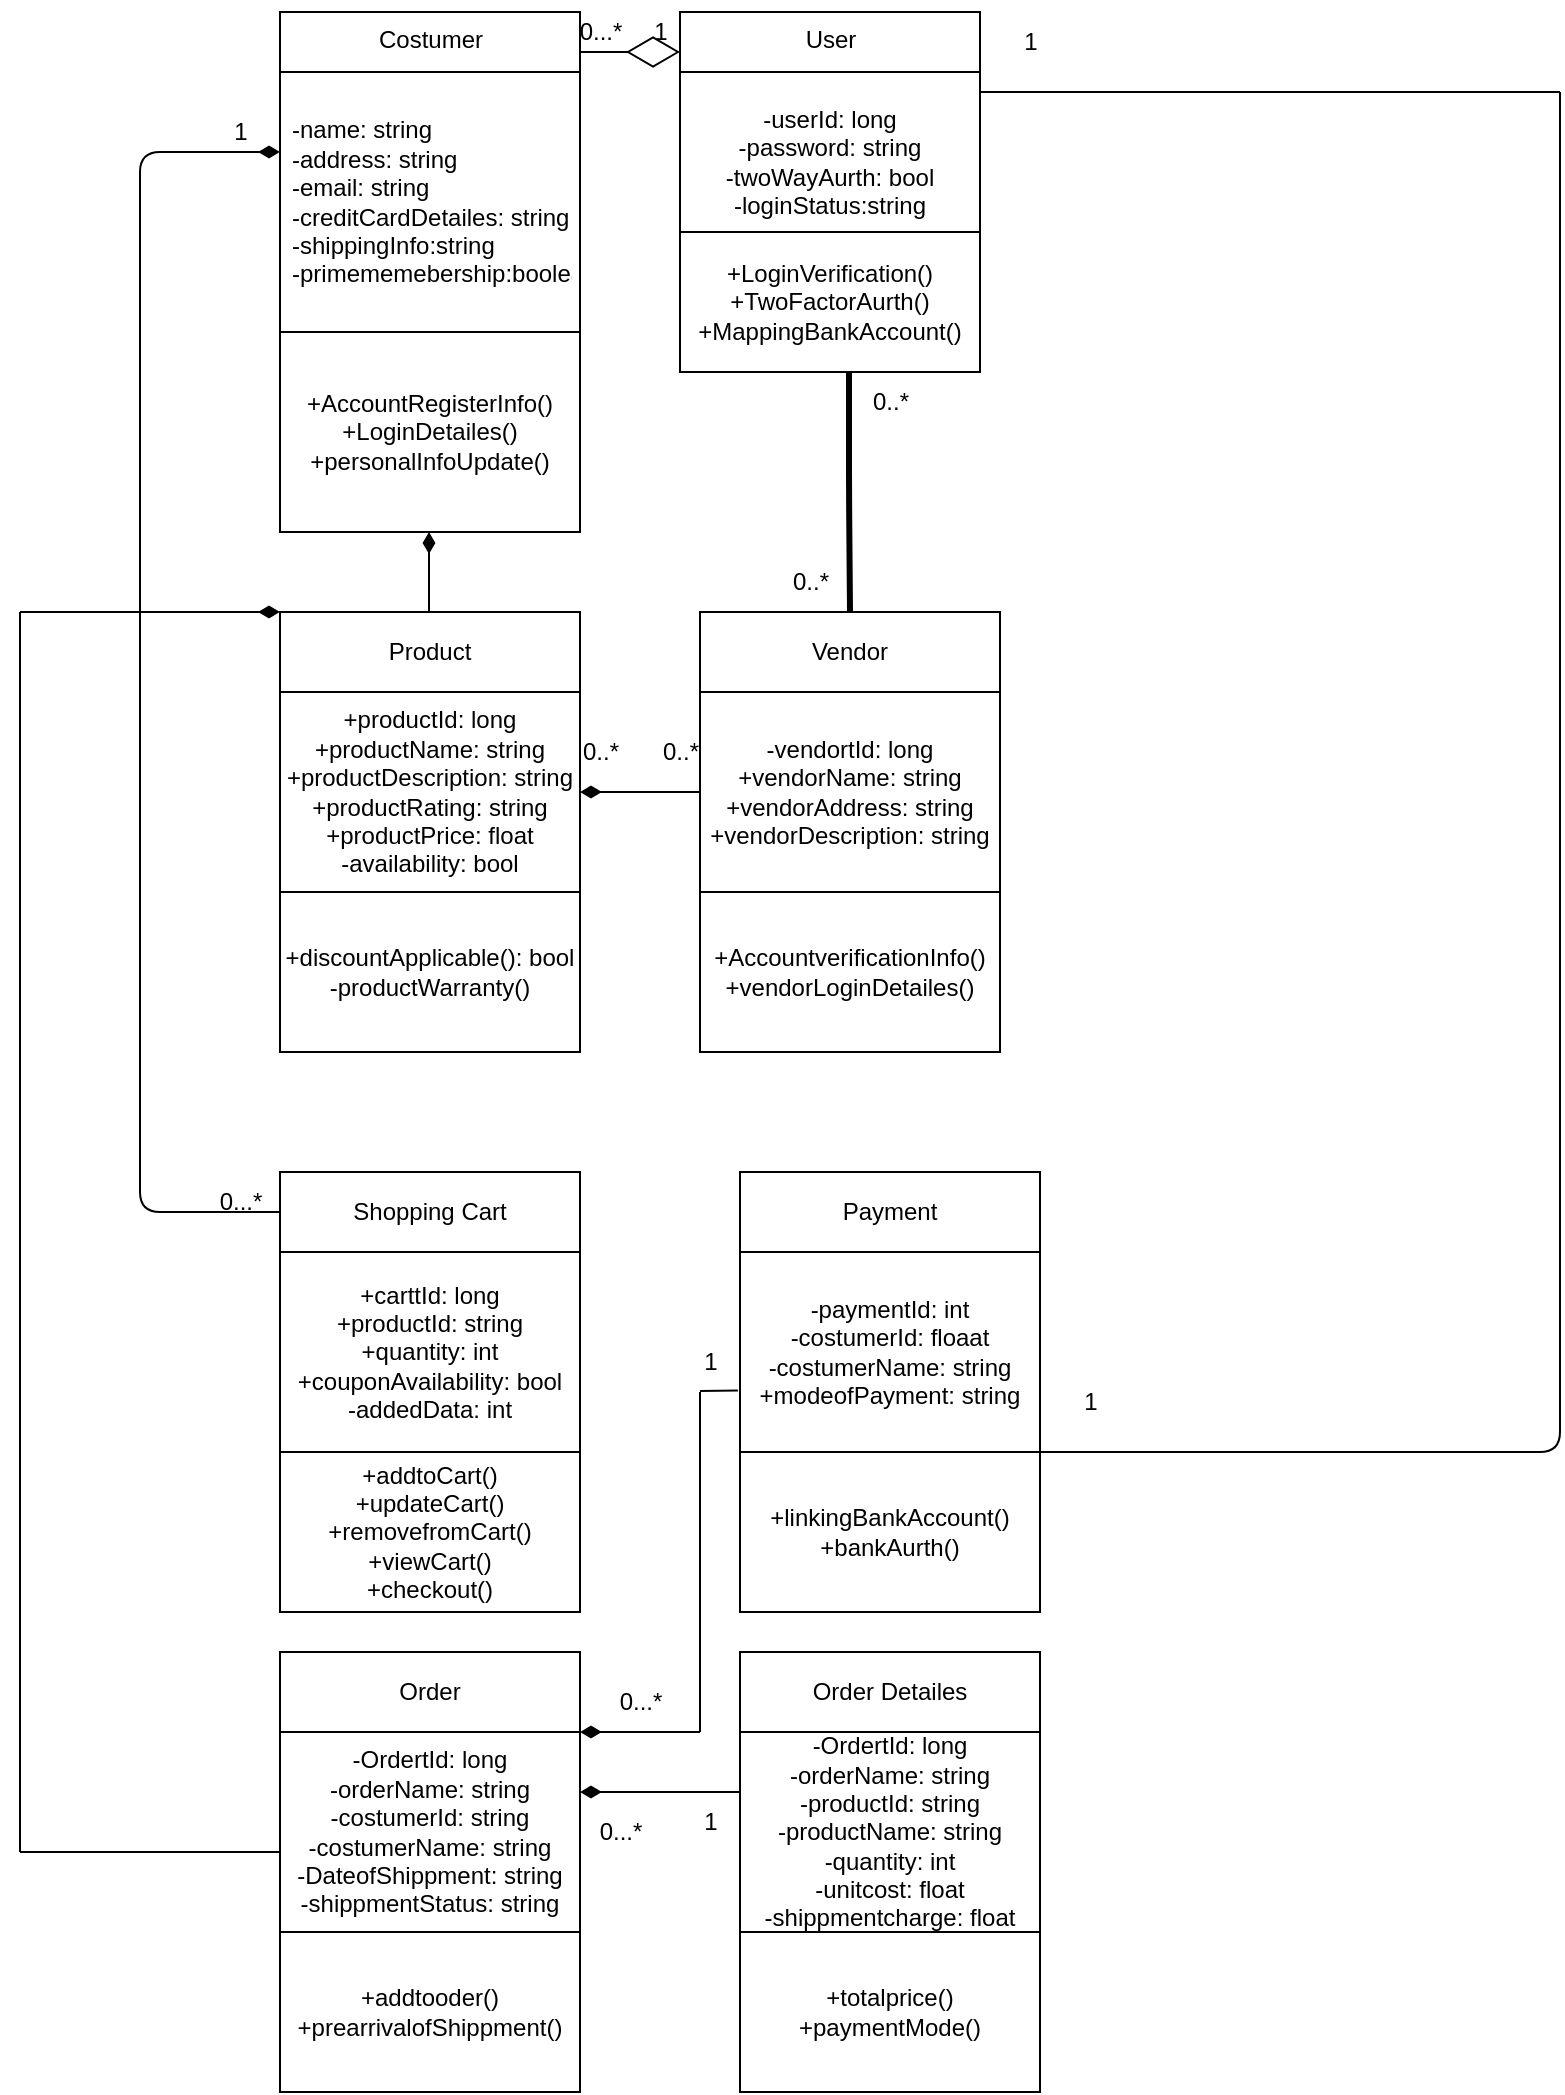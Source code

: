 <mxfile>
    <diagram id="6UGlPd9NpdzViSpiXIjZ" name="Page-1">
        <mxGraphModel dx="1874" dy="599" grid="1" gridSize="10" guides="1" tooltips="1" connect="1" arrows="1" fold="1" page="1" pageScale="1" pageWidth="850" pageHeight="1100" math="0" shadow="0">
            <root>
                <mxCell id="0"/>
                <mxCell id="1" parent="0"/>
                <mxCell id="2" value="Costumer" style="swimlane;fontStyle=0;align=center;verticalAlign=top;childLayout=stackLayout;horizontal=1;startSize=30;horizontalStack=0;resizeParent=1;resizeParentMax=0;resizeLast=0;collapsible=0;marginBottom=0;html=1;" vertex="1" parent="1">
                    <mxGeometry x="100" y="40" width="150" height="160" as="geometry"/>
                </mxCell>
                <mxCell id="4" value="-name: string&lt;br&gt;-address: string&lt;br&gt;-email: string&lt;br&gt;-creditCardDetailes: string&lt;br&gt;-shippingInfo:string&lt;br&gt;-primememebership:boolean" style="text;html=1;strokeColor=none;fillColor=none;align=left;verticalAlign=middle;spacingLeft=4;spacingRight=4;overflow=hidden;rotatable=0;points=[[0,0.5],[1,0.5]];portConstraint=eastwest;" vertex="1" parent="2">
                    <mxGeometry y="30" width="150" height="130" as="geometry"/>
                </mxCell>
                <mxCell id="10" value="+AccountRegisterInfo()&lt;br&gt;+LoginDetailes()&lt;br&gt;+personalInfoUpdate()" style="rounded=0;whiteSpace=wrap;html=1;" vertex="1" parent="1">
                    <mxGeometry x="100" y="200" width="150" height="100" as="geometry"/>
                </mxCell>
                <mxCell id="11" value="" style="endArrow=diamondThin;endFill=0;endSize=24;html=1;" edge="1" parent="1">
                    <mxGeometry width="160" relative="1" as="geometry">
                        <mxPoint x="250" y="60" as="sourcePoint"/>
                        <mxPoint x="300" y="60" as="targetPoint"/>
                    </mxGeometry>
                </mxCell>
                <mxCell id="12" value="User" style="swimlane;fontStyle=0;align=center;verticalAlign=top;childLayout=stackLayout;horizontal=1;startSize=30;horizontalStack=0;resizeParent=1;resizeParentMax=0;resizeLast=0;collapsible=0;marginBottom=0;html=1;" vertex="1" parent="1">
                    <mxGeometry x="300" y="40" width="150" height="120" as="geometry"/>
                </mxCell>
                <mxCell id="15" value="-userId: long&lt;br&gt;-password: string&lt;br&gt;-twoWayAurth: bool&lt;br&gt;-loginStatus:string" style="rounded=0;whiteSpace=wrap;html=1;" vertex="1" parent="12">
                    <mxGeometry y="30" width="150" height="90" as="geometry"/>
                </mxCell>
                <mxCell id="17" value="+LoginVerification()&lt;br&gt;+TwoFactorAurth()&lt;br&gt;+MappingBankAccount()" style="rounded=0;whiteSpace=wrap;html=1;" vertex="1" parent="1">
                    <mxGeometry x="300" y="150" width="150" height="70" as="geometry"/>
                </mxCell>
                <mxCell id="19" value="" style="rounded=0;whiteSpace=wrap;html=1;" vertex="1" parent="1">
                    <mxGeometry x="100" y="340" width="150" height="220" as="geometry"/>
                </mxCell>
                <mxCell id="21" value="Product" style="rounded=0;whiteSpace=wrap;html=1;" vertex="1" parent="1">
                    <mxGeometry x="100" y="340" width="150" height="40" as="geometry"/>
                </mxCell>
                <mxCell id="22" value="+productId: long&lt;br&gt;+productName: string&lt;br&gt;+productDescription: string&lt;br&gt;+productRating: string&lt;br&gt;+productPrice: float&lt;br&gt;-availability: bool" style="rounded=0;whiteSpace=wrap;html=1;" vertex="1" parent="1">
                    <mxGeometry x="100" y="380" width="150" height="100" as="geometry"/>
                </mxCell>
                <mxCell id="23" value="+discountApplicable(): bool&lt;br&gt;-productWarranty()&lt;br&gt;" style="rounded=0;whiteSpace=wrap;html=1;" vertex="1" parent="1">
                    <mxGeometry x="100" y="480" width="150" height="80" as="geometry"/>
                </mxCell>
                <mxCell id="24" value="" style="endArrow=none;startArrow=diamondThin;endFill=0;startFill=1;html=1;verticalAlign=bottom;labelBackgroundColor=none;strokeWidth=1;startSize=8;endSize=8;" edge="1" parent="1">
                    <mxGeometry width="160" relative="1" as="geometry">
                        <mxPoint x="174.5" y="300" as="sourcePoint"/>
                        <mxPoint x="174.5" y="340" as="targetPoint"/>
                        <Array as="points">
                            <mxPoint x="174.5" y="320"/>
                        </Array>
                    </mxGeometry>
                </mxCell>
                <mxCell id="25" value="" style="rounded=0;whiteSpace=wrap;html=1;" vertex="1" parent="1">
                    <mxGeometry x="310" y="340" width="150" height="220" as="geometry"/>
                </mxCell>
                <mxCell id="26" value="Vendor" style="rounded=0;whiteSpace=wrap;html=1;" vertex="1" parent="1">
                    <mxGeometry x="310" y="340" width="150" height="40" as="geometry"/>
                </mxCell>
                <mxCell id="27" value="-vendortId: long&lt;br&gt;+vendorName: string&lt;br&gt;+vendorAddress: string&lt;br&gt;+vendorDescription: string" style="rounded=0;whiteSpace=wrap;html=1;" vertex="1" parent="1">
                    <mxGeometry x="310" y="380" width="150" height="100" as="geometry"/>
                </mxCell>
                <mxCell id="28" value="+AccountverificationInfo()&lt;br&gt;+vendorLoginDetailes()&lt;br&gt;" style="rounded=0;whiteSpace=wrap;html=1;" vertex="1" parent="1">
                    <mxGeometry x="310" y="480" width="150" height="80" as="geometry"/>
                </mxCell>
                <mxCell id="30" value="" style="endArrow=none;startArrow=diamondThin;endFill=0;startFill=1;html=1;verticalAlign=bottom;labelBackgroundColor=none;strokeWidth=1;startSize=8;endSize=8;exitX=1;exitY=0.5;exitDx=0;exitDy=0;" edge="1" parent="1" source="22">
                    <mxGeometry width="160" relative="1" as="geometry">
                        <mxPoint x="280" y="430" as="sourcePoint"/>
                        <mxPoint x="310" y="430" as="targetPoint"/>
                        <Array as="points">
                            <mxPoint x="310" y="430"/>
                        </Array>
                    </mxGeometry>
                </mxCell>
                <mxCell id="32" value="" style="endArrow=none;startArrow=none;endFill=0;startFill=0;endSize=8;html=1;verticalAlign=bottom;labelBackgroundColor=none;strokeWidth=3;entryX=0.5;entryY=0;entryDx=0;entryDy=0;" edge="1" parent="1" target="26">
                    <mxGeometry width="160" relative="1" as="geometry">
                        <mxPoint x="384.5" y="220" as="sourcePoint"/>
                        <mxPoint x="384.5" y="330" as="targetPoint"/>
                        <Array as="points">
                            <mxPoint x="384.5" y="250"/>
                            <mxPoint x="384.5" y="280"/>
                        </Array>
                    </mxGeometry>
                </mxCell>
                <mxCell id="33" value="" style="rounded=0;whiteSpace=wrap;html=1;" vertex="1" parent="1">
                    <mxGeometry x="100" y="620" width="150" height="220" as="geometry"/>
                </mxCell>
                <mxCell id="34" value="Shopping Cart" style="rounded=0;whiteSpace=wrap;html=1;" vertex="1" parent="1">
                    <mxGeometry x="100" y="620" width="150" height="40" as="geometry"/>
                </mxCell>
                <mxCell id="35" value="+carttId: long&lt;br&gt;+productId: string&lt;br&gt;+quantity: int&lt;br&gt;+couponAvailability: bool&lt;br&gt;-addedData: int" style="rounded=0;whiteSpace=wrap;html=1;" vertex="1" parent="1">
                    <mxGeometry x="100" y="660" width="150" height="100" as="geometry"/>
                </mxCell>
                <mxCell id="36" value="+addtoCart()&lt;br&gt;+updateCart()&lt;br&gt;+removefromCart()&lt;br&gt;+viewCart()&lt;br&gt;+checkout()" style="rounded=0;whiteSpace=wrap;html=1;" vertex="1" parent="1">
                    <mxGeometry x="100" y="760" width="150" height="80" as="geometry"/>
                </mxCell>
                <mxCell id="37" value="" style="endArrow=none;startArrow=diamondThin;endFill=0;startFill=1;html=1;verticalAlign=bottom;labelBackgroundColor=none;strokeWidth=1;startSize=8;endSize=8;" edge="1" parent="1">
                    <mxGeometry width="160" relative="1" as="geometry">
                        <mxPoint x="100" y="110" as="sourcePoint"/>
                        <mxPoint x="100" y="640" as="targetPoint"/>
                        <Array as="points">
                            <mxPoint x="30" y="110"/>
                            <mxPoint x="30" y="640"/>
                        </Array>
                    </mxGeometry>
                </mxCell>
                <mxCell id="39" value="" style="rounded=0;whiteSpace=wrap;html=1;" vertex="1" parent="1">
                    <mxGeometry x="100" y="860" width="150" height="220" as="geometry"/>
                </mxCell>
                <mxCell id="40" value="Order" style="rounded=0;whiteSpace=wrap;html=1;" vertex="1" parent="1">
                    <mxGeometry x="100" y="860" width="150" height="40" as="geometry"/>
                </mxCell>
                <mxCell id="41" value="-OrdertId: long&lt;br&gt;-orderName: string&lt;br&gt;-costumerId: string&lt;br&gt;-costumerName: string&lt;br&gt;-DateofShippment: string&lt;br&gt;-shippmentStatus: string&lt;br&gt;" style="rounded=0;whiteSpace=wrap;html=1;" vertex="1" parent="1">
                    <mxGeometry x="100" y="900" width="150" height="100" as="geometry"/>
                </mxCell>
                <mxCell id="42" value="+addtooder()&lt;br&gt;+prearrivalofShippment()" style="rounded=0;whiteSpace=wrap;html=1;" vertex="1" parent="1">
                    <mxGeometry x="100" y="1000" width="150" height="80" as="geometry"/>
                </mxCell>
                <mxCell id="44" value="" style="endArrow=none;startArrow=diamondThin;endFill=0;startFill=1;html=1;verticalAlign=bottom;labelBackgroundColor=none;strokeWidth=1;startSize=8;endSize=8;" edge="1" parent="1">
                    <mxGeometry width="160" relative="1" as="geometry">
                        <mxPoint x="250" y="930" as="sourcePoint"/>
                        <mxPoint x="330" y="930" as="targetPoint"/>
                    </mxGeometry>
                </mxCell>
                <mxCell id="45" value="" style="rounded=0;whiteSpace=wrap;html=1;" vertex="1" parent="1">
                    <mxGeometry x="330" y="860" width="150" height="220" as="geometry"/>
                </mxCell>
                <mxCell id="46" value="Order Detailes" style="rounded=0;whiteSpace=wrap;html=1;" vertex="1" parent="1">
                    <mxGeometry x="330" y="860" width="150" height="40" as="geometry"/>
                </mxCell>
                <mxCell id="47" value="-OrdertId: long&lt;br&gt;-orderName: string&lt;br&gt;-productId: string&lt;br&gt;-productName: string&lt;br&gt;-quantity: int&lt;br&gt;-unitcost: float&lt;br&gt;-shippmentcharge: float" style="rounded=0;whiteSpace=wrap;html=1;" vertex="1" parent="1">
                    <mxGeometry x="330" y="900" width="150" height="100" as="geometry"/>
                </mxCell>
                <mxCell id="48" value="+totalprice()&lt;br&gt;+paymentMode()" style="rounded=0;whiteSpace=wrap;html=1;" vertex="1" parent="1">
                    <mxGeometry x="330" y="1000" width="150" height="80" as="geometry"/>
                </mxCell>
                <mxCell id="51" value="" style="endArrow=none;html=1;" edge="1" parent="1">
                    <mxGeometry width="50" height="50" relative="1" as="geometry">
                        <mxPoint x="-30" y="960" as="sourcePoint"/>
                        <mxPoint x="100" y="960" as="targetPoint"/>
                    </mxGeometry>
                </mxCell>
                <mxCell id="53" value="" style="endArrow=none;html=1;" edge="1" parent="1">
                    <mxGeometry width="50" height="50" relative="1" as="geometry">
                        <mxPoint x="-30" y="340" as="sourcePoint"/>
                        <mxPoint x="-30" y="960" as="targetPoint"/>
                    </mxGeometry>
                </mxCell>
                <mxCell id="54" value="" style="endArrow=none;startArrow=diamondThin;endFill=0;startFill=1;html=1;verticalAlign=bottom;labelBackgroundColor=none;strokeWidth=1;startSize=8;endSize=8;exitX=0;exitY=0;exitDx=0;exitDy=0;" edge="1" parent="1" source="21">
                    <mxGeometry width="160" relative="1" as="geometry">
                        <mxPoint x="70" y="310" as="sourcePoint"/>
                        <mxPoint x="-30" y="340" as="targetPoint"/>
                    </mxGeometry>
                </mxCell>
                <mxCell id="55" value="" style="rounded=0;whiteSpace=wrap;html=1;" vertex="1" parent="1">
                    <mxGeometry x="330" y="620" width="150" height="220" as="geometry"/>
                </mxCell>
                <mxCell id="56" value="Payment" style="rounded=0;whiteSpace=wrap;html=1;" vertex="1" parent="1">
                    <mxGeometry x="330" y="620" width="150" height="40" as="geometry"/>
                </mxCell>
                <mxCell id="57" value="-paymentId: int&lt;br&gt;-costumerId: floaat&lt;br&gt;-costumerName: string&lt;br&gt;+modeofPayment: string&lt;br&gt;" style="rounded=0;whiteSpace=wrap;html=1;" vertex="1" parent="1">
                    <mxGeometry x="330" y="660" width="150" height="100" as="geometry"/>
                </mxCell>
                <mxCell id="58" value="+linkingBankAccount()&lt;br&gt;+bankAurth()&lt;br&gt;" style="rounded=0;whiteSpace=wrap;html=1;" vertex="1" parent="1">
                    <mxGeometry x="330" y="760" width="150" height="80" as="geometry"/>
                </mxCell>
                <mxCell id="59" value="" style="endArrow=none;html=1;" edge="1" parent="1">
                    <mxGeometry width="50" height="50" relative="1" as="geometry">
                        <mxPoint x="310" y="900" as="sourcePoint"/>
                        <mxPoint x="310" y="730" as="targetPoint"/>
                    </mxGeometry>
                </mxCell>
                <mxCell id="65" value="" style="endArrow=none;startArrow=diamondThin;endFill=0;startFill=1;html=1;verticalAlign=bottom;labelBackgroundColor=none;strokeWidth=1;startSize=8;endSize=8;" edge="1" parent="1">
                    <mxGeometry width="160" relative="1" as="geometry">
                        <mxPoint x="250" y="900" as="sourcePoint"/>
                        <mxPoint x="310" y="900" as="targetPoint"/>
                    </mxGeometry>
                </mxCell>
                <mxCell id="66" value="" style="endArrow=none;html=1;entryX=-0.007;entryY=0.692;entryDx=0;entryDy=0;entryPerimeter=0;" edge="1" parent="1" target="57">
                    <mxGeometry width="50" height="50" relative="1" as="geometry">
                        <mxPoint x="310" y="729.5" as="sourcePoint"/>
                        <mxPoint x="330" y="730" as="targetPoint"/>
                    </mxGeometry>
                </mxCell>
                <mxCell id="67" value="0...*" style="text;html=1;align=center;verticalAlign=middle;resizable=0;points=[];autosize=1;strokeColor=none;fillColor=none;" vertex="1" parent="1">
                    <mxGeometry x="240" y="35" width="40" height="30" as="geometry"/>
                </mxCell>
                <mxCell id="68" value="1" style="text;html=1;align=center;verticalAlign=middle;resizable=0;points=[];autosize=1;strokeColor=none;fillColor=none;" vertex="1" parent="1">
                    <mxGeometry x="275" y="35" width="30" height="30" as="geometry"/>
                </mxCell>
                <mxCell id="70" value="0..*" style="text;html=1;align=center;verticalAlign=middle;resizable=0;points=[];autosize=1;strokeColor=none;fillColor=none;" vertex="1" parent="1">
                    <mxGeometry x="240" y="395" width="40" height="30" as="geometry"/>
                </mxCell>
                <mxCell id="72" value="0..*" style="text;html=1;align=center;verticalAlign=middle;resizable=0;points=[];autosize=1;strokeColor=none;fillColor=none;" vertex="1" parent="1">
                    <mxGeometry x="280" y="395" width="40" height="30" as="geometry"/>
                </mxCell>
                <mxCell id="73" value="1" style="text;html=1;align=center;verticalAlign=middle;resizable=0;points=[];autosize=1;strokeColor=none;fillColor=none;" vertex="1" parent="1">
                    <mxGeometry x="65" y="85" width="30" height="30" as="geometry"/>
                </mxCell>
                <mxCell id="74" value="0...*" style="text;html=1;align=center;verticalAlign=middle;resizable=0;points=[];autosize=1;strokeColor=none;fillColor=none;" vertex="1" parent="1">
                    <mxGeometry x="60" y="620" width="40" height="30" as="geometry"/>
                </mxCell>
                <mxCell id="75" value="1" style="text;html=1;align=center;verticalAlign=middle;resizable=0;points=[];autosize=1;strokeColor=none;fillColor=none;" vertex="1" parent="1">
                    <mxGeometry x="300" y="700" width="30" height="30" as="geometry"/>
                </mxCell>
                <mxCell id="76" value="1" style="text;html=1;align=center;verticalAlign=middle;resizable=0;points=[];autosize=1;strokeColor=none;fillColor=none;" vertex="1" parent="1">
                    <mxGeometry x="300" y="930" width="30" height="30" as="geometry"/>
                </mxCell>
                <mxCell id="78" value="0...*" style="text;html=1;align=center;verticalAlign=middle;resizable=0;points=[];autosize=1;strokeColor=none;fillColor=none;" vertex="1" parent="1">
                    <mxGeometry x="260" y="870" width="40" height="30" as="geometry"/>
                </mxCell>
                <mxCell id="79" value="0...*" style="text;html=1;align=center;verticalAlign=middle;resizable=0;points=[];autosize=1;strokeColor=none;fillColor=none;" vertex="1" parent="1">
                    <mxGeometry x="250" y="935" width="40" height="30" as="geometry"/>
                </mxCell>
                <mxCell id="80" value="0..*" style="text;html=1;align=center;verticalAlign=middle;resizable=0;points=[];autosize=1;strokeColor=none;fillColor=none;" vertex="1" parent="1">
                    <mxGeometry x="385" y="220" width="40" height="30" as="geometry"/>
                </mxCell>
                <mxCell id="81" value="0..*" style="text;html=1;align=center;verticalAlign=middle;resizable=0;points=[];autosize=1;strokeColor=none;fillColor=none;" vertex="1" parent="1">
                    <mxGeometry x="345" y="310" width="40" height="30" as="geometry"/>
                </mxCell>
                <mxCell id="82" value="" style="endArrow=none;html=1;" edge="1" parent="1">
                    <mxGeometry width="50" height="50" relative="1" as="geometry">
                        <mxPoint x="740" y="80" as="sourcePoint"/>
                        <mxPoint x="450" y="80" as="targetPoint"/>
                        <Array as="points">
                            <mxPoint x="510" y="80"/>
                        </Array>
                    </mxGeometry>
                </mxCell>
                <mxCell id="83" value="" style="endArrow=none;html=1;" edge="1" parent="1">
                    <mxGeometry width="50" height="50" relative="1" as="geometry">
                        <mxPoint x="740" y="742" as="sourcePoint"/>
                        <mxPoint x="740" y="80" as="targetPoint"/>
                        <Array as="points">
                            <mxPoint x="740" y="500"/>
                        </Array>
                    </mxGeometry>
                </mxCell>
                <mxCell id="84" value="" style="endArrow=none;html=1;exitX=1;exitY=1;exitDx=0;exitDy=0;" edge="1" parent="1" source="57">
                    <mxGeometry width="50" height="50" relative="1" as="geometry">
                        <mxPoint x="650" y="852" as="sourcePoint"/>
                        <mxPoint x="740" y="680" as="targetPoint"/>
                        <Array as="points">
                            <mxPoint x="740" y="760"/>
                        </Array>
                    </mxGeometry>
                </mxCell>
                <mxCell id="85" value="1" style="text;html=1;align=center;verticalAlign=middle;resizable=0;points=[];autosize=1;strokeColor=none;fillColor=none;" vertex="1" parent="1">
                    <mxGeometry x="460" y="40" width="30" height="30" as="geometry"/>
                </mxCell>
                <mxCell id="86" value="1" style="text;html=1;align=center;verticalAlign=middle;resizable=0;points=[];autosize=1;strokeColor=none;fillColor=none;" vertex="1" parent="1">
                    <mxGeometry x="490" y="720" width="30" height="30" as="geometry"/>
                </mxCell>
            </root>
        </mxGraphModel>
    </diagram>
</mxfile>
